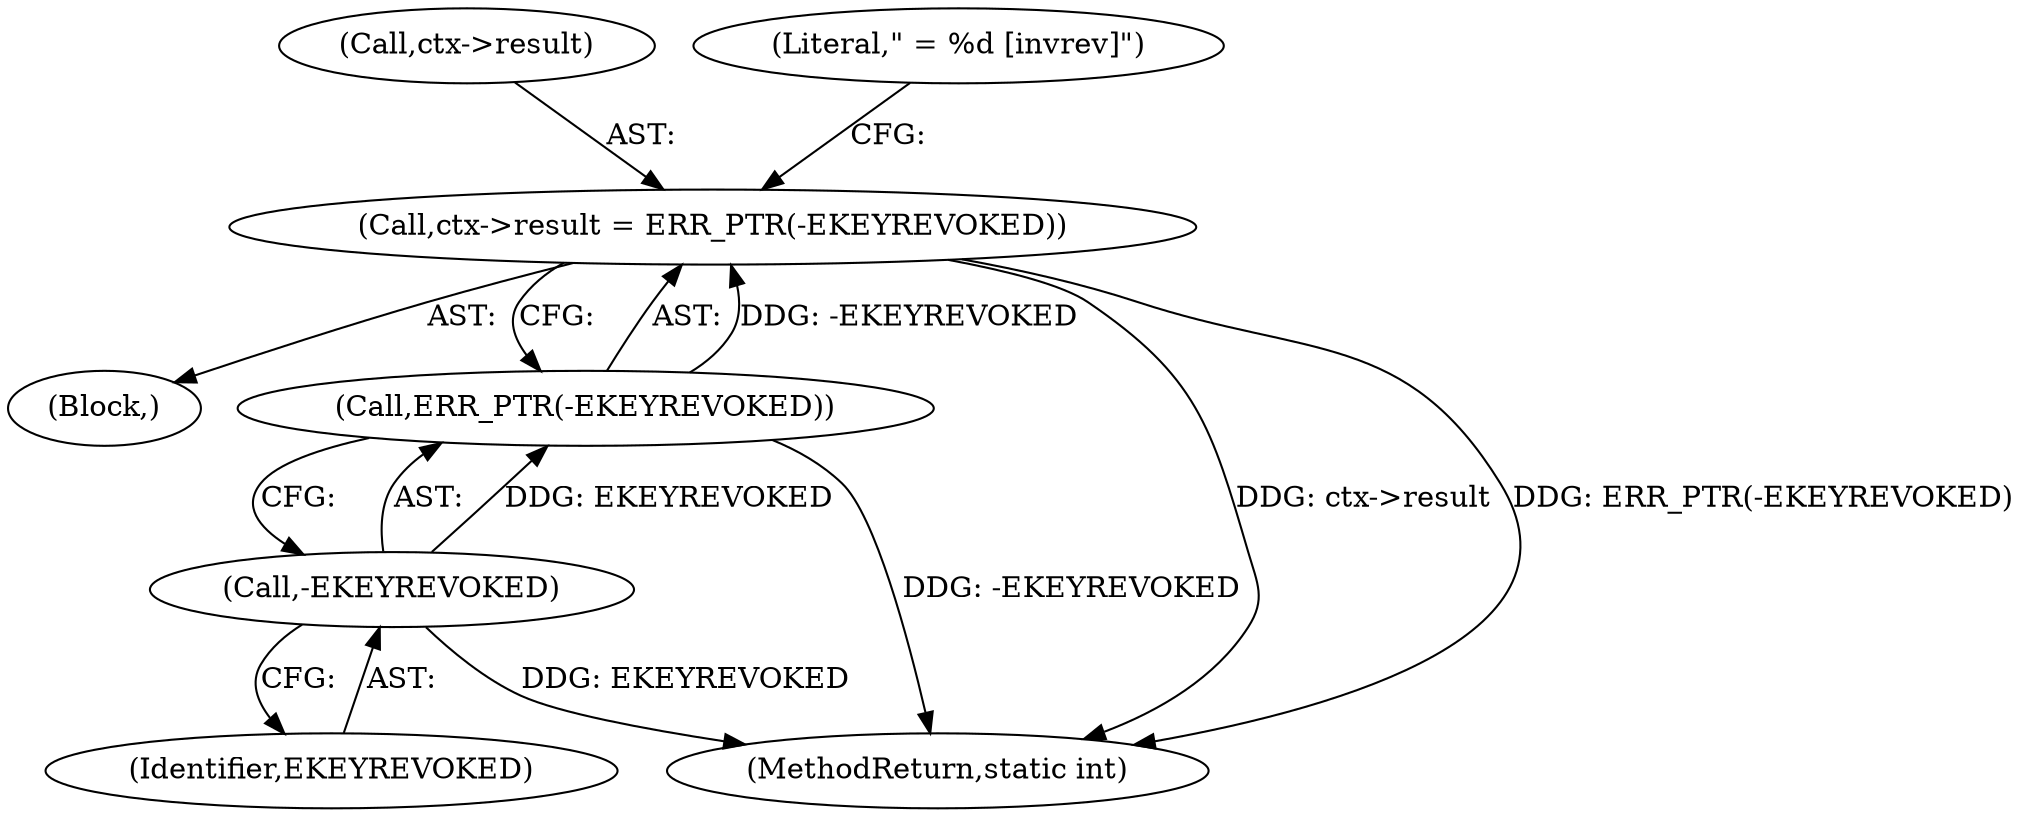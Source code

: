 digraph "0_linux_363b02dab09b3226f3bd1420dad9c72b79a42a76_11@pointer" {
"1000171" [label="(Call,ctx->result = ERR_PTR(-EKEYREVOKED))"];
"1000175" [label="(Call,ERR_PTR(-EKEYREVOKED))"];
"1000176" [label="(Call,-EKEYREVOKED)"];
"1000172" [label="(Call,ctx->result)"];
"1000179" [label="(Literal,\" = %d [invrev]\")"];
"1000177" [label="(Identifier,EKEYREVOKED)"];
"1000175" [label="(Call,ERR_PTR(-EKEYREVOKED))"];
"1000170" [label="(Block,)"];
"1000171" [label="(Call,ctx->result = ERR_PTR(-EKEYREVOKED))"];
"1000308" [label="(MethodReturn,static int)"];
"1000176" [label="(Call,-EKEYREVOKED)"];
"1000171" -> "1000170"  [label="AST: "];
"1000171" -> "1000175"  [label="CFG: "];
"1000172" -> "1000171"  [label="AST: "];
"1000175" -> "1000171"  [label="AST: "];
"1000179" -> "1000171"  [label="CFG: "];
"1000171" -> "1000308"  [label="DDG: ctx->result"];
"1000171" -> "1000308"  [label="DDG: ERR_PTR(-EKEYREVOKED)"];
"1000175" -> "1000171"  [label="DDG: -EKEYREVOKED"];
"1000175" -> "1000176"  [label="CFG: "];
"1000176" -> "1000175"  [label="AST: "];
"1000175" -> "1000308"  [label="DDG: -EKEYREVOKED"];
"1000176" -> "1000175"  [label="DDG: EKEYREVOKED"];
"1000176" -> "1000177"  [label="CFG: "];
"1000177" -> "1000176"  [label="AST: "];
"1000176" -> "1000308"  [label="DDG: EKEYREVOKED"];
}
